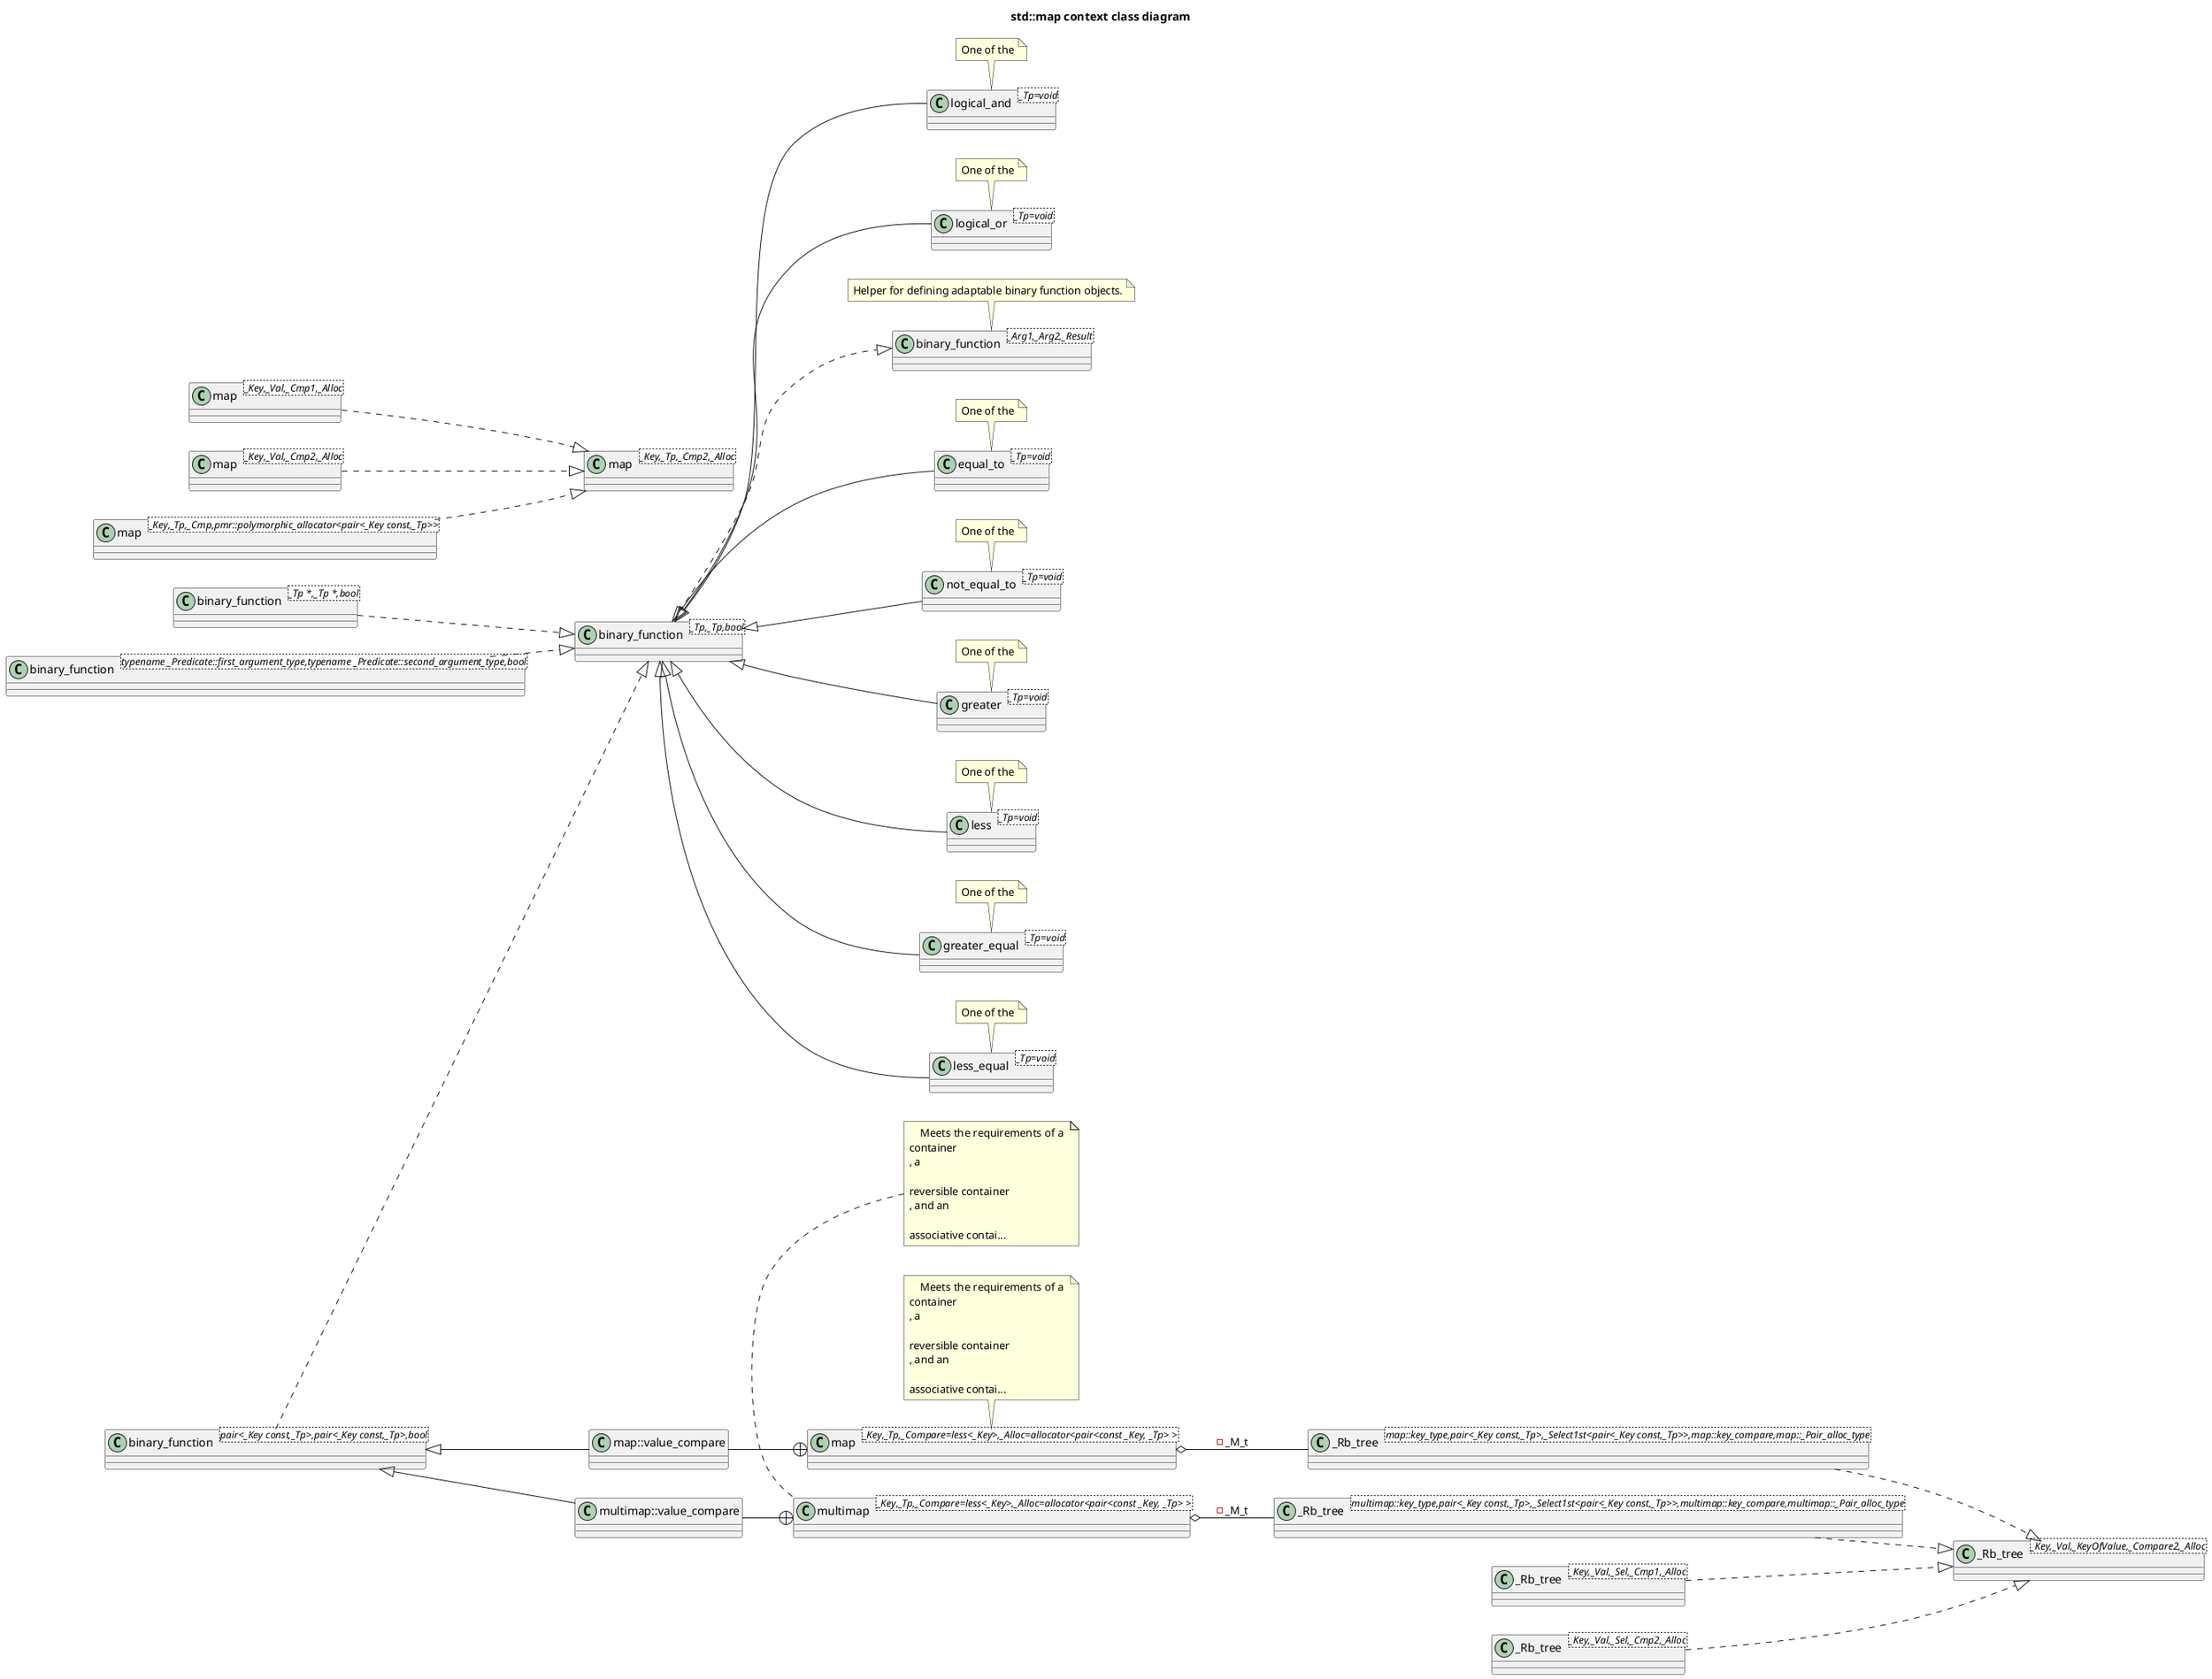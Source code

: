 @startuml
title std::map context class diagram
left to right direction
class "binary_function<_Arg1,_Arg2,_Result>" as C_0009583224762676263256
class C_0009583224762676263256 [[https://github.com/gcc-mirror/gcc/blob/releases/gcc-11.4.0/libstdc++-v3/include/bits/stl_function.h#L131{}]] {
__
}
class "binary_function<_Tp,_Tp,bool>" as C_0001906998976845593827
class C_0001906998976845593827 [[https://github.com/gcc-mirror/gcc/blob/releases/gcc-11.4.0/libstdc++-v3/include/bits/stl_function.h#L365{}]] {
__
}
class "equal_to<_Tp=void>" as C_0005819947583752498517
class C_0005819947583752498517 [[https://github.com/gcc-mirror/gcc/blob/releases/gcc-11.4.0/libstdc++-v3/include/bits/stl_function.h#L365{}]] {
__
}
class "not_equal_to<_Tp=void>" as C_0004088953224300771248
class C_0004088953224300771248 [[https://github.com/gcc-mirror/gcc/blob/releases/gcc-11.4.0/libstdc++-v3/include/bits/stl_function.h#L375{}]] {
__
}
class "greater<_Tp=void>" as C_0001698641695689253648
class C_0001698641695689253648 [[https://github.com/gcc-mirror/gcc/blob/releases/gcc-11.4.0/libstdc++-v3/include/bits/stl_function.h#L385{}]] {
__
}
class "less<_Tp=void>" as C_0017625547811729843273
class C_0017625547811729843273 [[https://github.com/gcc-mirror/gcc/blob/releases/gcc-11.4.0/libstdc++-v3/include/bits/stl_function.h#L395{}]] {
__
}
class "greater_equal<_Tp=void>" as C_0016809506695079101711
class C_0016809506695079101711 [[https://github.com/gcc-mirror/gcc/blob/releases/gcc-11.4.0/libstdc++-v3/include/bits/stl_function.h#L405{}]] {
__
}
class "less_equal<_Tp=void>" as C_0016061750655888038828
class C_0016061750655888038828 [[https://github.com/gcc-mirror/gcc/blob/releases/gcc-11.4.0/libstdc++-v3/include/bits/stl_function.h#L415{}]] {
__
}
class "binary_function<_Tp *,_Tp *,bool>" as C_0014703748170233212531
class C_0014703748170233212531 [[https://github.com/gcc-mirror/gcc/blob/releases/gcc-11.4.0/libstdc++-v3/include/bits/stl_function.h#L425{}]] {
__
}
class "logical_and<_Tp=void>" as C_0004413300066190592573
class C_0004413300066190592573 [[https://github.com/gcc-mirror/gcc/blob/releases/gcc-11.4.0/libstdc++-v3/include/bits/stl_function.h#L800{}]] {
__
}
class "logical_or<_Tp=void>" as C_0000261527948690069145
class C_0000261527948690069145 [[https://github.com/gcc-mirror/gcc/blob/releases/gcc-11.4.0/libstdc++-v3/include/bits/stl_function.h#L810{}]] {
__
}
class "binary_function<typename _Predicate::first_argument_type,typename _Predicate::second_argument_type,bool>" as C_0007311719642430294892
class C_0007311719642430294892 [[https://github.com/gcc-mirror/gcc/blob/releases/gcc-11.4.0/libstdc++-v3/include/bits/stl_function.h#L1046{}]] {
__
}
class "_Rb_tree<_Key,_Val,_KeyOfValue,_Compare2,_Alloc>" as C_0013916464534772332265
class C_0013916464534772332265 [[https://github.com/gcc-mirror/gcc/blob/releases/gcc-11.4.0/libstdc++-v3/include/bits/stl_tree.h#L1552{}]] {
__
}
class "_Rb_tree<_Key,_Val,_Sel,_Cmp1,_Alloc>" as C_0010543423047955878282
class C_0010543423047955878282 [[https://github.com/gcc-mirror/gcc/blob/releases/gcc-11.4.0/libstdc++-v3/include/bits/stl_tree.h#L2599{}]] {
__
}
class "_Rb_tree<_Key,_Val,_Sel,_Cmp2,_Alloc>" as C_0006682815439280437833
class C_0006682815439280437833 [[https://github.com/gcc-mirror/gcc/blob/releases/gcc-11.4.0/libstdc++-v3/include/bits/stl_tree.h#L425{}]] {
__
}
class "map<_Key,_Tp,_Cmp2,_Alloc>" as C_0015235694265660149602
class C_0015235694265660149602 [[https://github.com/gcc-mirror/gcc/blob/releases/gcc-11.4.0/libstdc++-v3/include/bits/stl_map.h#L100{}]] {
__
}
class "_Rb_tree<map::key_type,pair<_Key const,_Tp>,_Select1st<pair<_Key const,_Tp>>,map::key_compare,map::_Pair_alloc_type>" as C_0013894242623239472501
class C_0013894242623239472501 [[https://github.com/gcc-mirror/gcc/blob/releases/gcc-11.4.0/libstdc++-v3/include/bits/stl_tree.h#L425{}]] {
__
}
class "map<_Key,_Tp,_Compare=less<_Key>,_Alloc=allocator<pair<const _Key, _Tp> >>" as C_0007797286525545490827
class C_0007797286525545490827 [[https://github.com/gcc-mirror/gcc/blob/releases/gcc-11.4.0/libstdc++-v3/include/bits/stl_map.h#L100{}]] {
__
}
class "binary_function<pair<_Key const,_Tp>,pair<_Key const,_Tp>,bool>" as C_0000866953055675511964
class C_0000866953055675511964 [[https://github.com/gcc-mirror/gcc/blob/releases/gcc-11.4.0/libstdc++-v3/include/bits/stl_map.h#L129{}]] {
__
}
class "map::value_compare" as C_0014510487773565290867
class C_0014510487773565290867 [[https://github.com/gcc-mirror/gcc/blob/releases/gcc-11.4.0/libstdc++-v3/include/bits/stl_map.h#L129{}]] {
__
}
class "map<_Key,_Val,_Cmp1,_Alloc>" as C_0016373827787893331873
class C_0016373827787893331873 [[https://github.com/gcc-mirror/gcc/blob/releases/gcc-11.4.0/libstdc++-v3/include/bits/stl_map.h#L1549{}]] {
__
}
class "map<_Key,_Val,_Cmp2,_Alloc>" as C_0013101789567079497534
class C_0013101789567079497534 [[https://github.com/gcc-mirror/gcc/blob/releases/gcc-11.4.0/libstdc++-v3/include/bits/stl_map.h#L100{}]] {
__
}
class "_Rb_tree<multimap::key_type,pair<_Key const,_Tp>,_Select1st<pair<_Key const,_Tp>>,multimap::key_compare,multimap::_Pair_alloc_type>" as C_0001090897514726089586
class C_0001090897514726089586 [[https://github.com/gcc-mirror/gcc/blob/releases/gcc-11.4.0/libstdc++-v3/include/bits/stl_tree.h#L425{}]] {
__
}
class "multimap<_Key,_Tp,_Compare=less<_Key>,_Alloc=allocator<pair<const _Key, _Tp> >>" as C_0014621659975225811221
class C_0014621659975225811221 [[https://github.com/gcc-mirror/gcc/blob/releases/gcc-11.4.0/libstdc++-v3/include/bits/stl_multimap.h#L99{}]] {
__
}
class "multimap::value_compare" as C_0002334092490773708849
class C_0002334092490773708849 [[https://github.com/gcc-mirror/gcc/blob/releases/gcc-11.4.0/libstdc++-v3/include/bits/stl_multimap.h#L128{}]] {
__
}
class "map<_Key,_Tp,_Cmp,pmr::polymorphic_allocator<pair<_Key const,_Tp>>>" as C_0002099648825473310360
class C_0002099648825473310360 [[https://github.com/gcc-mirror/gcc/blob/releases/gcc-11.4.0/libstdc++-v3/include/map#L78{}]] {
__
}
C_0001906998976845593827 ..|> C_0009583224762676263256
C_0001906998976845593827 <|-- C_0005819947583752498517
C_0001906998976845593827 <|-- C_0004088953224300771248
C_0001906998976845593827 <|-- C_0001698641695689253648
C_0001906998976845593827 <|-- C_0017625547811729843273
C_0001906998976845593827 <|-- C_0016809506695079101711
C_0001906998976845593827 <|-- C_0016061750655888038828
C_0014703748170233212531 ..|> C_0001906998976845593827
C_0001906998976845593827 <|-- C_0004413300066190592573
C_0001906998976845593827 <|-- C_0000261527948690069145
C_0007311719642430294892 ..|> C_0001906998976845593827
C_0010543423047955878282 ..|> C_0013916464534772332265
C_0006682815439280437833 ..|> C_0013916464534772332265
C_0013894242623239472501 ..|> C_0013916464534772332265
C_0007797286525545490827 o-- C_0013894242623239472501 : -_M_t
C_0000866953055675511964 ..|> C_0001906998976845593827
C_0014510487773565290867 --+ C_0007797286525545490827
C_0000866953055675511964 <|-- C_0014510487773565290867
C_0016373827787893331873 ..|> C_0015235694265660149602
C_0013101789567079497534 ..|> C_0015235694265660149602
C_0001090897514726089586 ..|> C_0013916464534772332265
C_0014621659975225811221 o-- C_0001090897514726089586 : -_M_t
C_0002334092490773708849 --+ C_0014621659975225811221
C_0000866953055675511964 <|-- C_0002334092490773708849
C_0002099648825473310360 ..|> C_0015235694265660149602
   note top of C_0009583224762676263256
    Helper for defining adaptable binary function objects.
end note
       note top of C_0005819947583752498517
    One of the
end note
     note top of C_0004088953224300771248
    One of the
end note
     note top of C_0001698641695689253648
    One of the
end note
     note top of C_0017625547811729843273
    One of the
end note
     note top of C_0016809506695079101711
    One of the
end note
     note top of C_0016061750655888038828
    One of the
end note
       note top of C_0004413300066190592573
    One of the
end note
     note top of C_0000261527948690069145
    One of the
end note
                 note top of C_0007797286525545490827
    Meets the requirements of a 
container
, a
  
reversible container
, and an
  
associative contai...
end note
               note top of C_0014621659975225811221
    Meets the requirements of a 
container
, a
  
reversible container
, and an
  
associative contai...
end note
      


'Generated with clang-uml, version 0.5.3-16-gf97d420
'LLVM version Ubuntu clang version 17.0.6 (++20231209124227+6009708b4367-1~exp1~20231209124336.77)
@enduml
